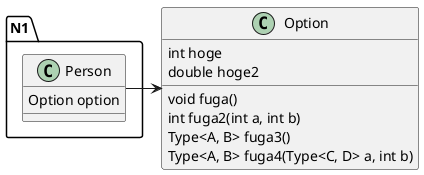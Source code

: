@startuml

namespace N1{
class Person{
    Option option
}
}

class Option{
    int hoge
    double hoge2
    void fuga()
    int fuga2(int a, int b)
    Type<A, B> fuga3()
    Type<A, B> fuga4(Type<C, D> a, int b)
}

N1.Person -> Option

@enduml